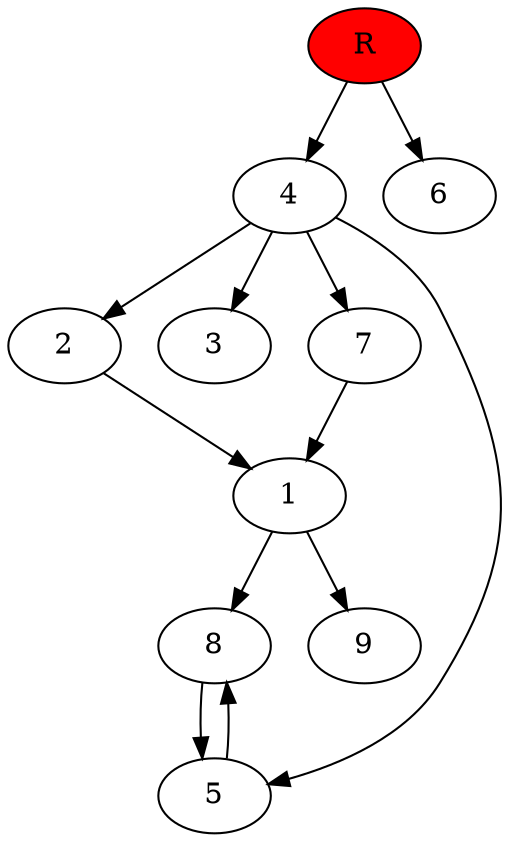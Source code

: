 digraph prb21414 {
	1
	2
	3
	4
	5
	6
	7
	8
	R [fillcolor="#ff0000" style=filled]
	1 -> 8
	1 -> 9
	2 -> 1
	4 -> 2
	4 -> 3
	4 -> 5
	4 -> 7
	5 -> 8
	7 -> 1
	8 -> 5
	R -> 4
	R -> 6
}
